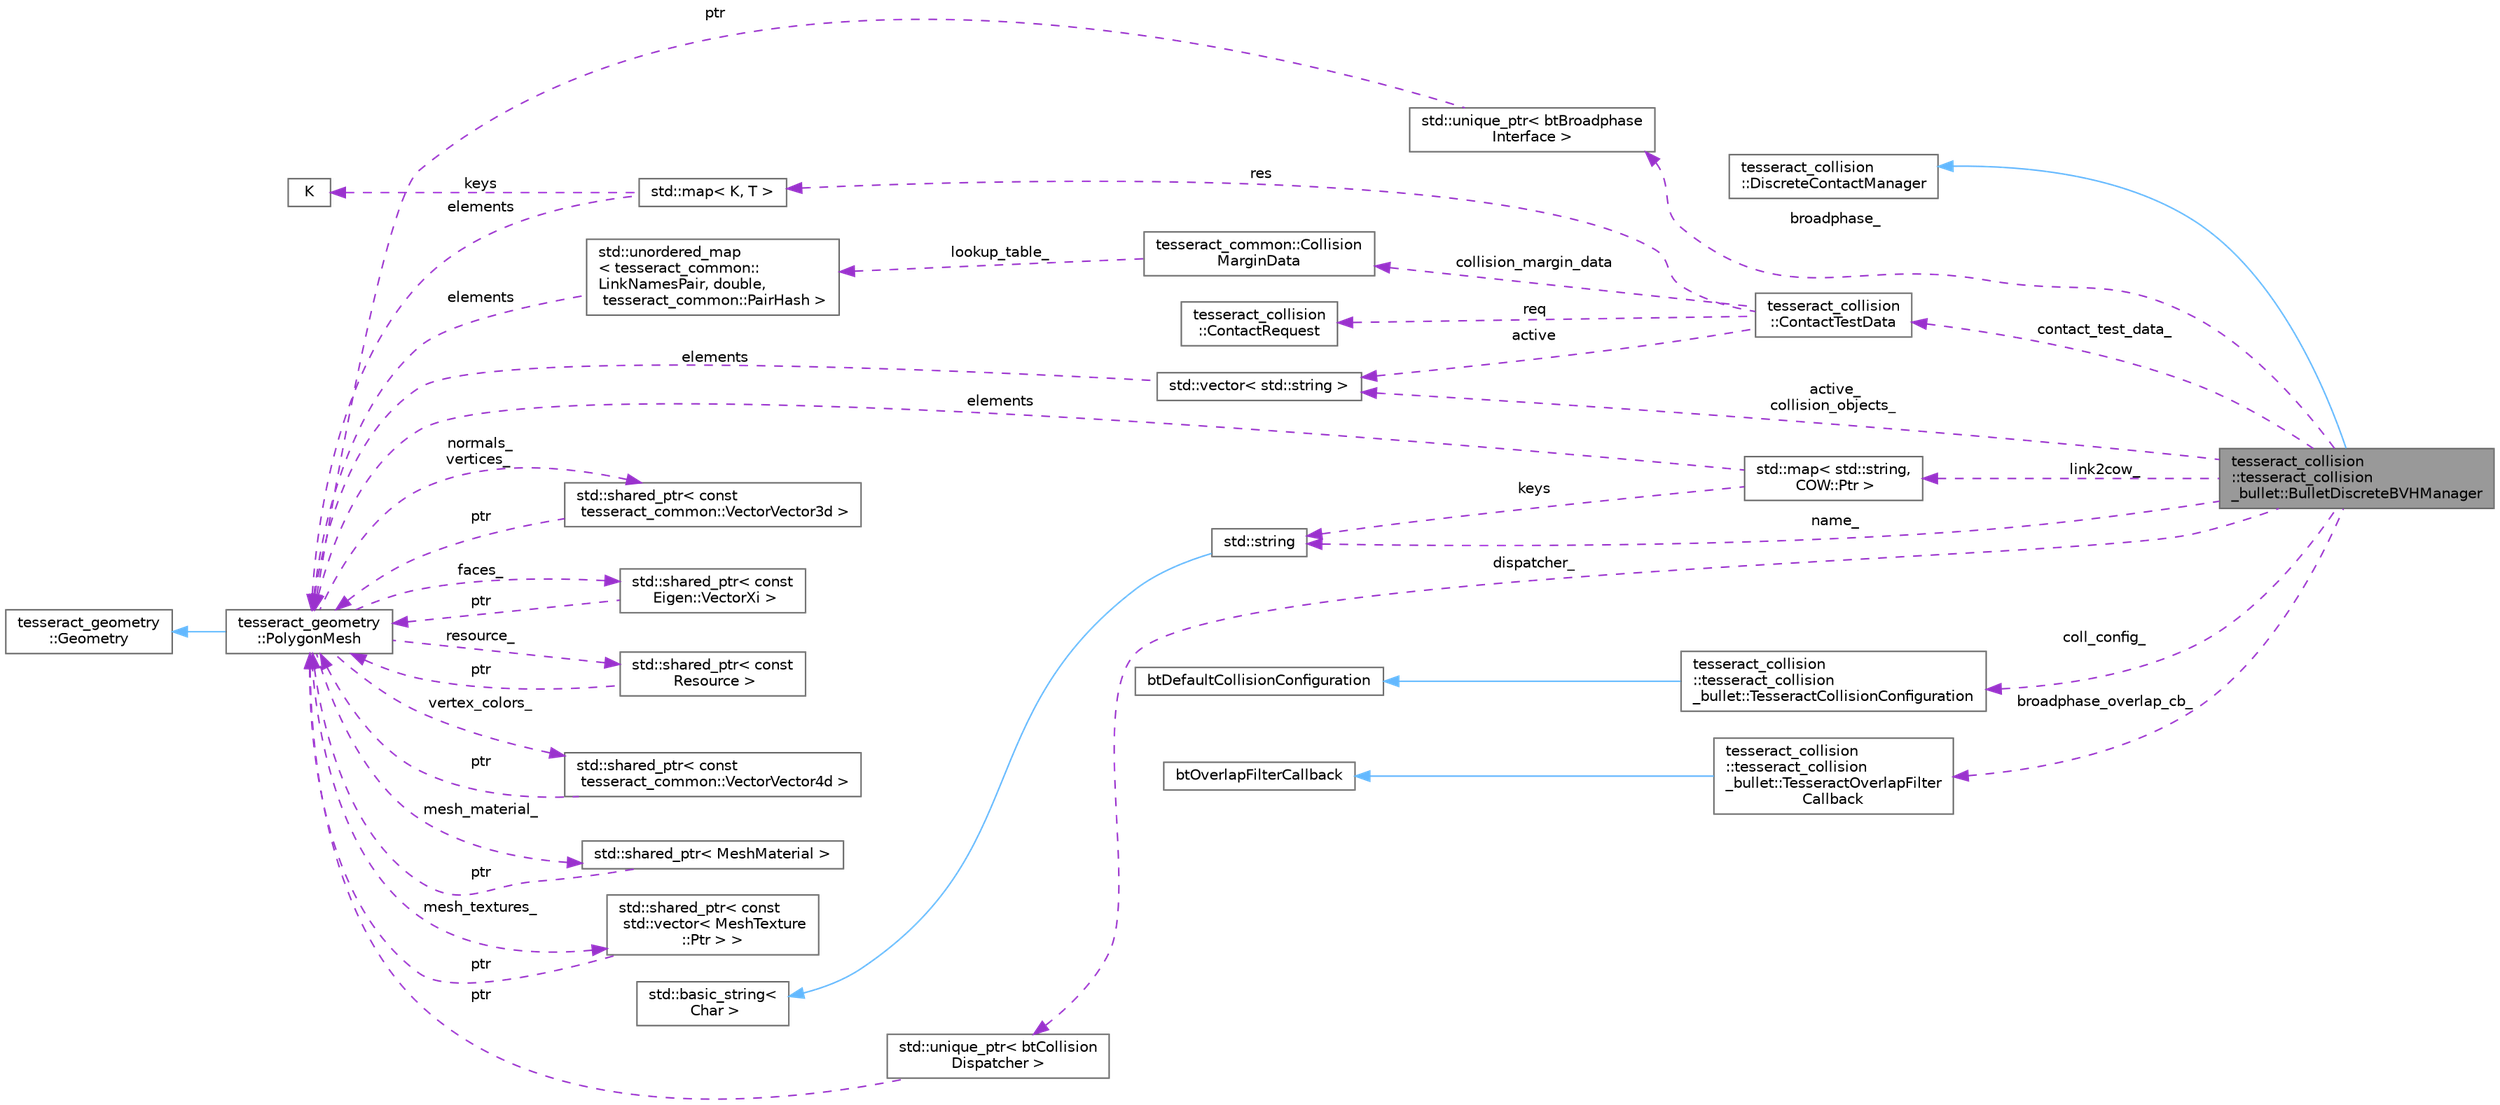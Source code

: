 digraph "tesseract_collision::tesseract_collision_bullet::BulletDiscreteBVHManager"
{
 // LATEX_PDF_SIZE
  bgcolor="transparent";
  edge [fontname=Helvetica,fontsize=10,labelfontname=Helvetica,labelfontsize=10];
  node [fontname=Helvetica,fontsize=10,shape=box,height=0.2,width=0.4];
  rankdir="LR";
  Node1 [label="tesseract_collision\l::tesseract_collision\l_bullet::BulletDiscreteBVHManager",height=0.2,width=0.4,color="gray40", fillcolor="grey60", style="filled", fontcolor="black",tooltip="A BVH implementation of a bullet manager."];
  Node2 -> Node1 [dir="back",color="steelblue1",style="solid"];
  Node2 [label="tesseract_collision\l::DiscreteContactManager",height=0.2,width=0.4,color="gray40", fillcolor="white", style="filled",URL="$dd/dbc/classtesseract__collision_1_1DiscreteContactManager.html",tooltip=" "];
  Node3 -> Node1 [dir="back",color="darkorchid3",style="dashed",label=" name_" ];
  Node3 [label="std::string",height=0.2,width=0.4,color="gray40", fillcolor="white", style="filled",tooltip=" "];
  Node4 -> Node3 [dir="back",color="steelblue1",style="solid"];
  Node4 [label="std::basic_string\<\l Char \>",height=0.2,width=0.4,color="gray40", fillcolor="white", style="filled",tooltip=" "];
  Node5 -> Node1 [dir="back",color="darkorchid3",style="dashed",label=" active_\ncollision_objects_" ];
  Node5 [label="std::vector\< std::string \>",height=0.2,width=0.4,color="gray40", fillcolor="white", style="filled",tooltip=" "];
  Node6 -> Node5 [dir="back",color="darkorchid3",style="dashed",label=" elements" ];
  Node6 [label="tesseract_geometry\l::PolygonMesh",height=0.2,width=0.4,color="gray40", fillcolor="white", style="filled",URL="$d8/dc9/classtesseract__geometry_1_1PolygonMesh.html",tooltip=" "];
  Node7 -> Node6 [dir="back",color="steelblue1",style="solid"];
  Node7 [label="tesseract_geometry\l::Geometry",height=0.2,width=0.4,color="gray40", fillcolor="white", style="filled",URL="$df/d1a/classtesseract__geometry_1_1Geometry.html",tooltip=" "];
  Node8 -> Node6 [dir="back",color="darkorchid3",style="dashed",label=" normals_\nvertices_" ];
  Node8 [label="std::shared_ptr\< const\l tesseract_common::VectorVector3d \>",height=0.2,width=0.4,color="gray40", fillcolor="white", style="filled",tooltip=" "];
  Node6 -> Node8 [dir="back",color="darkorchid3",style="dashed",label=" ptr" ];
  Node9 -> Node6 [dir="back",color="darkorchid3",style="dashed",label=" faces_" ];
  Node9 [label="std::shared_ptr\< const\l Eigen::VectorXi \>",height=0.2,width=0.4,color="gray40", fillcolor="white", style="filled",tooltip=" "];
  Node6 -> Node9 [dir="back",color="darkorchid3",style="dashed",label=" ptr" ];
  Node10 -> Node6 [dir="back",color="darkorchid3",style="dashed",label=" resource_" ];
  Node10 [label="std::shared_ptr\< const\l Resource \>",height=0.2,width=0.4,color="gray40", fillcolor="white", style="filled",tooltip=" "];
  Node6 -> Node10 [dir="back",color="darkorchid3",style="dashed",label=" ptr" ];
  Node11 -> Node6 [dir="back",color="darkorchid3",style="dashed",label=" vertex_colors_" ];
  Node11 [label="std::shared_ptr\< const\l tesseract_common::VectorVector4d \>",height=0.2,width=0.4,color="gray40", fillcolor="white", style="filled",tooltip=" "];
  Node6 -> Node11 [dir="back",color="darkorchid3",style="dashed",label=" ptr" ];
  Node12 -> Node6 [dir="back",color="darkorchid3",style="dashed",label=" mesh_material_" ];
  Node12 [label="std::shared_ptr\< MeshMaterial \>",height=0.2,width=0.4,color="gray40", fillcolor="white", style="filled",tooltip=" "];
  Node6 -> Node12 [dir="back",color="darkorchid3",style="dashed",label=" ptr" ];
  Node13 -> Node6 [dir="back",color="darkorchid3",style="dashed",label=" mesh_textures_" ];
  Node13 [label="std::shared_ptr\< const\l std::vector\< MeshTexture\l::Ptr \> \>",height=0.2,width=0.4,color="gray40", fillcolor="white", style="filled",tooltip=" "];
  Node6 -> Node13 [dir="back",color="darkorchid3",style="dashed",label=" ptr" ];
  Node14 -> Node1 [dir="back",color="darkorchid3",style="dashed",label=" dispatcher_" ];
  Node14 [label="std::unique_ptr\< btCollision\lDispatcher \>",height=0.2,width=0.4,color="gray40", fillcolor="white", style="filled",tooltip=" "];
  Node6 -> Node14 [dir="back",color="darkorchid3",style="dashed",label=" ptr" ];
  Node15 -> Node1 [dir="back",color="darkorchid3",style="dashed",label=" coll_config_" ];
  Node15 [label="tesseract_collision\l::tesseract_collision\l_bullet::TesseractCollisionConfiguration",height=0.2,width=0.4,color="gray40", fillcolor="white", style="filled",URL="$df/dfa/classtesseract__collision_1_1tesseract__collision__bullet_1_1TesseractCollisionConfiguration.html",tooltip="This is a modified configuration that included the modified Bullet algorithms."];
  Node16 -> Node15 [dir="back",color="steelblue1",style="solid"];
  Node16 [label="btDefaultCollisionConfiguration",height=0.2,width=0.4,color="gray40", fillcolor="white", style="filled",tooltip=" "];
  Node17 -> Node1 [dir="back",color="darkorchid3",style="dashed",label=" broadphase_" ];
  Node17 [label="std::unique_ptr\< btBroadphase\lInterface \>",height=0.2,width=0.4,color="gray40", fillcolor="white", style="filled",tooltip=" "];
  Node6 -> Node17 [dir="back",color="darkorchid3",style="dashed",label=" ptr" ];
  Node18 -> Node1 [dir="back",color="darkorchid3",style="dashed",label=" link2cow_" ];
  Node18 [label="std::map\< std::string,\l COW::Ptr \>",height=0.2,width=0.4,color="gray40", fillcolor="white", style="filled",tooltip=" "];
  Node3 -> Node18 [dir="back",color="darkorchid3",style="dashed",label=" keys" ];
  Node6 -> Node18 [dir="back",color="darkorchid3",style="dashed",label=" elements" ];
  Node19 -> Node1 [dir="back",color="darkorchid3",style="dashed",label=" contact_test_data_" ];
  Node19 [label="tesseract_collision\l::ContactTestData",height=0.2,width=0.4,color="gray40", fillcolor="white", style="filled",URL="$d6/dbe/structtesseract__collision_1_1ContactTestData.html",tooltip="This data is intended only to be used internal to the collision checkers as a container and should no..."];
  Node5 -> Node19 [dir="back",color="darkorchid3",style="dashed",label=" active" ];
  Node20 -> Node19 [dir="back",color="darkorchid3",style="dashed",label=" collision_margin_data" ];
  Node20 [label="tesseract_common::Collision\lMarginData",height=0.2,width=0.4,color="gray40", fillcolor="white", style="filled",URL="$d6/dc7/classtesseract__common_1_1CollisionMarginData.html",tooltip="Stores information about how the margins allowed between collision objects."];
  Node21 -> Node20 [dir="back",color="darkorchid3",style="dashed",label=" lookup_table_" ];
  Node21 [label="std::unordered_map\l\< tesseract_common::\lLinkNamesPair, double,\l tesseract_common::PairHash \>",height=0.2,width=0.4,color="gray40", fillcolor="white", style="filled",tooltip=" "];
  Node6 -> Node21 [dir="back",color="darkorchid3",style="dashed",label=" elements" ];
  Node22 -> Node19 [dir="back",color="darkorchid3",style="dashed",label=" req" ];
  Node22 [label="tesseract_collision\l::ContactRequest",height=0.2,width=0.4,color="gray40", fillcolor="white", style="filled",URL="$da/df6/structtesseract__collision_1_1ContactRequest.html",tooltip="The ContactRequest struct."];
  Node23 -> Node19 [dir="back",color="darkorchid3",style="dashed",label=" res" ];
  Node23 [label="std::map\< K, T \>",height=0.2,width=0.4,color="gray40", fillcolor="white", style="filled",tooltip=" "];
  Node24 -> Node23 [dir="back",color="darkorchid3",style="dashed",label=" keys" ];
  Node24 [label="K",height=0.2,width=0.4,color="gray40", fillcolor="white", style="filled",tooltip=" "];
  Node6 -> Node23 [dir="back",color="darkorchid3",style="dashed",label=" elements" ];
  Node25 -> Node1 [dir="back",color="darkorchid3",style="dashed",label=" broadphase_overlap_cb_" ];
  Node25 [label="tesseract_collision\l::tesseract_collision\l_bullet::TesseractOverlapFilter\lCallback",height=0.2,width=0.4,color="gray40", fillcolor="white", style="filled",URL="$d2/de5/classtesseract__collision_1_1tesseract__collision__bullet_1_1TesseractOverlapFilterCallback.html",tooltip="This class is used to filter broadphase."];
  Node26 -> Node25 [dir="back",color="steelblue1",style="solid"];
  Node26 [label="btOverlapFilterCallback",height=0.2,width=0.4,color="gray40", fillcolor="white", style="filled",tooltip=" "];
}
